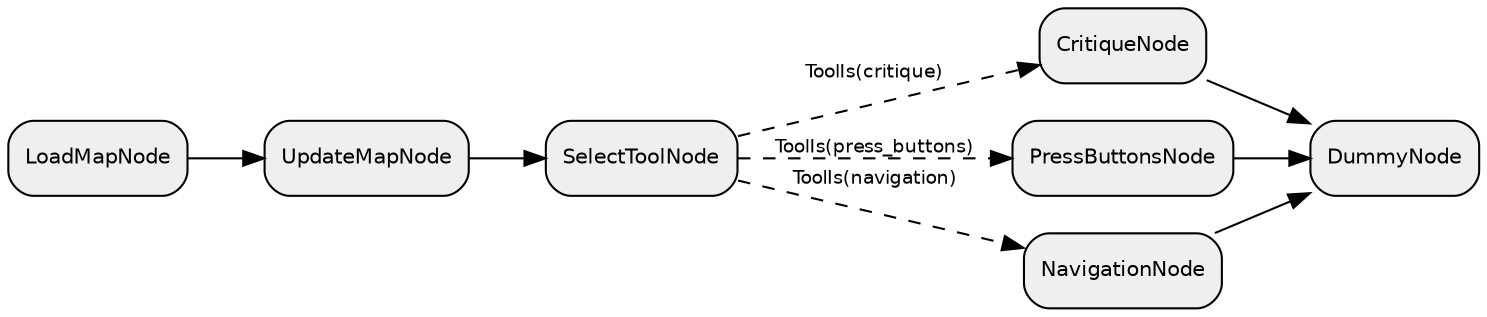 digraph "subflow_LKEvNPOlhNB1wbMYFz6Nx" {
  rankdir=LR;
  compound=true;
  node [shape=box, style="rounded,filled", fillcolor="#EFEFEF", fontname="Helvetica", fontsize=10];
  edge [fontname="Helvetica", fontsize=9];
  "53E4kcpBzbtNJRi6sJ8US" [label="CritiqueNode"];
  AnfUp3CsYYU0gXFA64ilk [label="PressButtonsNode"];
  ipnErBpMCWODWblgbs9y4 [label="DummyNode"];
  ImpfHJWTmZO7a51i1Qmgp [label="NavigationNode"];
  TX3AJVb5y923QHYm7Nl3x [label="LoadMapNode"];
  VhacSL8CURsJCzDOsYMlK [label="SelectToolNode"];
  MnHL0IctLpRQsynEyL7kc [label="UpdateMapNode"];
  TX3AJVb5y923QHYm7Nl3x -> MnHL0IctLpRQsynEyL7kc [style="solid"];
  MnHL0IctLpRQsynEyL7kc -> VhacSL8CURsJCzDOsYMlK [style="solid"];
  VhacSL8CURsJCzDOsYMlK -> AnfUp3CsYYU0gXFA64ilk [style="dashed", label="ToolIs(press_buttons)"];
  VhacSL8CURsJCzDOsYMlK -> ImpfHJWTmZO7a51i1Qmgp [style="dashed", label="ToolIs(navigation)"];
  VhacSL8CURsJCzDOsYMlK -> "53E4kcpBzbtNJRi6sJ8US" [style="dashed", label="ToolIs(critique)"];
  AnfUp3CsYYU0gXFA64ilk -> ipnErBpMCWODWblgbs9y4 [style="solid"];
  ImpfHJWTmZO7a51i1Qmgp -> ipnErBpMCWODWblgbs9y4 [style="solid"];
  "53E4kcpBzbtNJRi6sJ8US" -> ipnErBpMCWODWblgbs9y4 [style="solid"];
}
